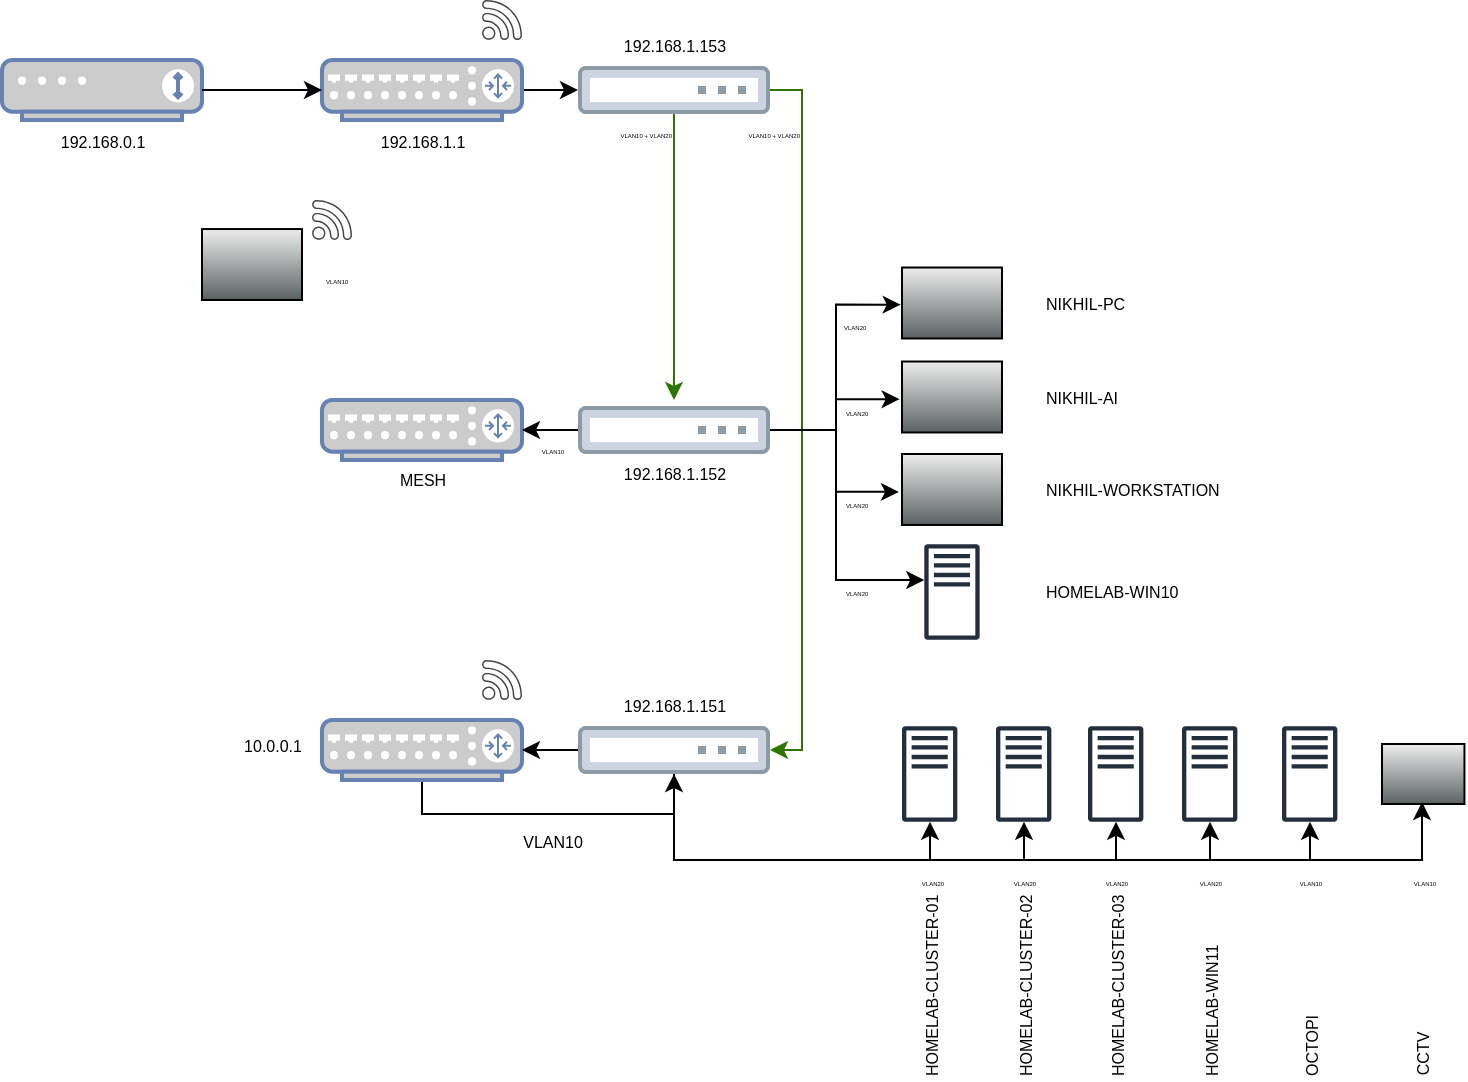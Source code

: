 <mxfile version="28.2.0">
  <diagram name="Page-1" id="qgcxL-gFeJdS697_Zm7y">
    <mxGraphModel dx="1181" dy="630" grid="1" gridSize="10" guides="1" tooltips="1" connect="1" arrows="1" fold="1" page="1" pageScale="1" pageWidth="827" pageHeight="1169" math="0" shadow="0">
      <root>
        <mxCell id="0" />
        <mxCell id="1" parent="0" />
        <mxCell id="uwgm3difZ7p0GY9IQW5H-5" value="" style="fontColor=#0066CC;verticalAlign=top;verticalLabelPosition=bottom;labelPosition=center;align=center;html=1;outlineConnect=0;fillColor=#CCCCCC;strokeColor=#6881B3;gradientColor=none;gradientDirection=north;strokeWidth=2;shape=mxgraph.networks.modem;" parent="1" vertex="1">
          <mxGeometry x="30" y="210" width="100" height="30" as="geometry" />
        </mxCell>
        <mxCell id="uwgm3difZ7p0GY9IQW5H-19" style="edgeStyle=orthogonalEdgeStyle;rounded=0;orthogonalLoop=1;jettySize=auto;html=1;entryX=0;entryY=0.5;entryDx=0;entryDy=0;" parent="1" source="uwgm3difZ7p0GY9IQW5H-7" target="uwgm3difZ7p0GY9IQW5H-9" edge="1">
          <mxGeometry relative="1" as="geometry" />
        </mxCell>
        <mxCell id="uwgm3difZ7p0GY9IQW5H-7" value="" style="fontColor=#0066CC;verticalAlign=top;verticalLabelPosition=bottom;labelPosition=center;align=center;html=1;outlineConnect=0;fillColor=#CCCCCC;strokeColor=#6881B3;gradientColor=none;gradientDirection=north;strokeWidth=2;shape=mxgraph.networks.router;" parent="1" vertex="1">
          <mxGeometry x="190" y="210" width="100" height="30" as="geometry" />
        </mxCell>
        <mxCell id="uwgm3difZ7p0GY9IQW5H-20" style="edgeStyle=orthogonalEdgeStyle;rounded=0;orthogonalLoop=1;jettySize=auto;html=1;fillColor=#60a917;strokeColor=#2D7600;" parent="1" source="uwgm3difZ7p0GY9IQW5H-9" edge="1">
          <mxGeometry relative="1" as="geometry">
            <mxPoint x="366" y="380" as="targetPoint" />
          </mxGeometry>
        </mxCell>
        <mxCell id="uwgm3difZ7p0GY9IQW5H-23" style="edgeStyle=orthogonalEdgeStyle;rounded=0;orthogonalLoop=1;jettySize=auto;html=1;entryX=1;entryY=0.5;entryDx=0;entryDy=0;fillColor=#60a917;strokeColor=#2D7600;" parent="1" source="uwgm3difZ7p0GY9IQW5H-9" target="uwgm3difZ7p0GY9IQW5H-13" edge="1">
          <mxGeometry relative="1" as="geometry">
            <Array as="points">
              <mxPoint x="430" y="225" />
              <mxPoint x="430" y="555" />
            </Array>
          </mxGeometry>
        </mxCell>
        <mxCell id="uwgm3difZ7p0GY9IQW5H-9" value="" style="image;aspect=fixed;perimeter=ellipsePerimeter;html=1;align=center;fontSize=12;verticalAlign=top;fontColor=#364149;shadow=0;dashed=0;image=img/lib/cumulus/switch_bare_metal_empty.svg;" parent="1" vertex="1">
          <mxGeometry x="318" y="213" width="96" height="24" as="geometry" />
        </mxCell>
        <mxCell id="uwgm3difZ7p0GY9IQW5H-10" value="" style="fontColor=#0066CC;verticalAlign=top;verticalLabelPosition=bottom;labelPosition=center;align=center;html=1;outlineConnect=0;fillColor=#CCCCCC;strokeColor=#6881B3;gradientColor=none;gradientDirection=north;strokeWidth=2;shape=mxgraph.networks.router;" parent="1" vertex="1">
          <mxGeometry x="190" y="380" width="100" height="30" as="geometry" />
        </mxCell>
        <mxCell id="a2RlNpB-aXvnVpHHyGCf-23" style="edgeStyle=orthogonalEdgeStyle;rounded=0;orthogonalLoop=1;jettySize=auto;html=1;entryX=0.5;entryY=1;entryDx=0;entryDy=0;" edge="1" parent="1" source="uwgm3difZ7p0GY9IQW5H-11" target="uwgm3difZ7p0GY9IQW5H-13">
          <mxGeometry relative="1" as="geometry">
            <Array as="points">
              <mxPoint x="240" y="587" />
              <mxPoint x="366" y="587" />
            </Array>
          </mxGeometry>
        </mxCell>
        <mxCell id="uwgm3difZ7p0GY9IQW5H-11" value="" style="fontColor=#0066CC;verticalAlign=top;verticalLabelPosition=bottom;labelPosition=center;align=center;html=1;outlineConnect=0;fillColor=#CCCCCC;strokeColor=#6881B3;gradientColor=none;gradientDirection=north;strokeWidth=2;shape=mxgraph.networks.router;" parent="1" vertex="1">
          <mxGeometry x="190" y="540" width="100" height="30" as="geometry" />
        </mxCell>
        <mxCell id="uwgm3difZ7p0GY9IQW5H-41" style="edgeStyle=orthogonalEdgeStyle;rounded=0;orthogonalLoop=1;jettySize=auto;html=1;exitX=1;exitY=0.5;exitDx=0;exitDy=0;" parent="1" source="uwgm3difZ7p0GY9IQW5H-12" target="uwgm3difZ7p0GY9IQW5H-40" edge="1">
          <mxGeometry relative="1" as="geometry">
            <Array as="points">
              <mxPoint x="447" y="395" />
              <mxPoint x="447" y="470" />
            </Array>
          </mxGeometry>
        </mxCell>
        <mxCell id="uwgm3difZ7p0GY9IQW5H-12" value="" style="image;aspect=fixed;perimeter=ellipsePerimeter;html=1;align=center;fontSize=12;verticalAlign=top;fontColor=#364149;shadow=0;dashed=0;image=img/lib/cumulus/switch_bare_metal_empty.svg;" parent="1" vertex="1">
          <mxGeometry x="318" y="383" width="96" height="24" as="geometry" />
        </mxCell>
        <mxCell id="uwgm3difZ7p0GY9IQW5H-24" style="edgeStyle=orthogonalEdgeStyle;rounded=0;orthogonalLoop=1;jettySize=auto;html=1;" parent="1" source="uwgm3difZ7p0GY9IQW5H-13" target="uwgm3difZ7p0GY9IQW5H-11" edge="1">
          <mxGeometry relative="1" as="geometry" />
        </mxCell>
        <mxCell id="uwgm3difZ7p0GY9IQW5H-49" style="edgeStyle=orthogonalEdgeStyle;rounded=0;orthogonalLoop=1;jettySize=auto;html=1;" parent="1" source="uwgm3difZ7p0GY9IQW5H-13" target="uwgm3difZ7p0GY9IQW5H-42" edge="1">
          <mxGeometry relative="1" as="geometry">
            <Array as="points">
              <mxPoint x="366" y="610" />
              <mxPoint x="494" y="610" />
            </Array>
          </mxGeometry>
        </mxCell>
        <mxCell id="uwgm3difZ7p0GY9IQW5H-50" style="edgeStyle=orthogonalEdgeStyle;rounded=0;orthogonalLoop=1;jettySize=auto;html=1;exitX=0.5;exitY=1;exitDx=0;exitDy=0;" parent="1" source="uwgm3difZ7p0GY9IQW5H-13" target="uwgm3difZ7p0GY9IQW5H-44" edge="1">
          <mxGeometry relative="1" as="geometry">
            <Array as="points">
              <mxPoint x="366" y="610" />
              <mxPoint x="541" y="610" />
            </Array>
          </mxGeometry>
        </mxCell>
        <mxCell id="uwgm3difZ7p0GY9IQW5H-51" style="edgeStyle=orthogonalEdgeStyle;rounded=0;orthogonalLoop=1;jettySize=auto;html=1;" parent="1" source="uwgm3difZ7p0GY9IQW5H-13" target="uwgm3difZ7p0GY9IQW5H-45" edge="1">
          <mxGeometry relative="1" as="geometry">
            <Array as="points">
              <mxPoint x="366" y="610" />
              <mxPoint x="587" y="610" />
            </Array>
          </mxGeometry>
        </mxCell>
        <mxCell id="uwgm3difZ7p0GY9IQW5H-52" style="edgeStyle=orthogonalEdgeStyle;rounded=0;orthogonalLoop=1;jettySize=auto;html=1;" parent="1" source="uwgm3difZ7p0GY9IQW5H-13" target="uwgm3difZ7p0GY9IQW5H-46" edge="1">
          <mxGeometry relative="1" as="geometry">
            <Array as="points">
              <mxPoint x="366" y="610" />
              <mxPoint x="634" y="610" />
            </Array>
          </mxGeometry>
        </mxCell>
        <mxCell id="uwgm3difZ7p0GY9IQW5H-56" style="edgeStyle=orthogonalEdgeStyle;rounded=0;orthogonalLoop=1;jettySize=auto;html=1;" parent="1" source="uwgm3difZ7p0GY9IQW5H-13" target="uwgm3difZ7p0GY9IQW5H-55" edge="1">
          <mxGeometry relative="1" as="geometry">
            <Array as="points">
              <mxPoint x="366" y="610" />
              <mxPoint x="684" y="610" />
            </Array>
          </mxGeometry>
        </mxCell>
        <mxCell id="uwgm3difZ7p0GY9IQW5H-13" value="" style="image;aspect=fixed;perimeter=ellipsePerimeter;html=1;align=center;fontSize=12;verticalAlign=top;fontColor=#364149;shadow=0;dashed=0;image=img/lib/cumulus/switch_bare_metal_empty.svg;" parent="1" vertex="1">
          <mxGeometry x="318" y="543" width="96" height="24" as="geometry" />
        </mxCell>
        <mxCell id="uwgm3difZ7p0GY9IQW5H-14" style="edgeStyle=orthogonalEdgeStyle;rounded=0;orthogonalLoop=1;jettySize=auto;html=1;entryX=0;entryY=0.5;entryDx=0;entryDy=0;entryPerimeter=0;" parent="1" source="uwgm3difZ7p0GY9IQW5H-5" target="uwgm3difZ7p0GY9IQW5H-7" edge="1">
          <mxGeometry relative="1" as="geometry" />
        </mxCell>
        <mxCell id="uwgm3difZ7p0GY9IQW5H-18" style="edgeStyle=orthogonalEdgeStyle;rounded=0;orthogonalLoop=1;jettySize=auto;html=1;entryX=1;entryY=0.5;entryDx=0;entryDy=0;entryPerimeter=0;" parent="1" source="uwgm3difZ7p0GY9IQW5H-12" target="uwgm3difZ7p0GY9IQW5H-10" edge="1">
          <mxGeometry relative="1" as="geometry" />
        </mxCell>
        <mxCell id="uwgm3difZ7p0GY9IQW5H-25" value="" style="shape=mxgraph.networks2.icon;aspect=fixed;fillColor=#EDEDED;strokeColor=#000000;gradientColor=#5B6163;network2IconShadow=1;network2bgFillColor=none;labelPosition=center;verticalLabelPosition=bottom;align=center;verticalAlign=top;network2Icon=mxgraph.networks2.pc;network2IconYOffset=-0.059;network2IconW=1.0;network2IconH=0.71;" parent="1" vertex="1">
          <mxGeometry x="480" y="313.76" width="49.995" height="35.48" as="geometry" />
        </mxCell>
        <mxCell id="uwgm3difZ7p0GY9IQW5H-26" value="" style="shape=mxgraph.networks2.icon;aspect=fixed;fillColor=#EDEDED;strokeColor=#000000;gradientColor=#5B6163;network2IconShadow=1;network2bgFillColor=none;labelPosition=center;verticalLabelPosition=bottom;align=center;verticalAlign=top;network2Icon=mxgraph.networks2.pc;network2IconYOffset=-0.059;network2IconW=1.0;network2IconH=0.71;" parent="1" vertex="1">
          <mxGeometry x="480" y="360.76" width="49.995" height="35.48" as="geometry" />
        </mxCell>
        <mxCell id="uwgm3difZ7p0GY9IQW5H-27" value="" style="shape=mxgraph.networks2.icon;aspect=fixed;fillColor=#EDEDED;strokeColor=#000000;gradientColor=#5B6163;network2IconShadow=1;network2bgFillColor=none;labelPosition=center;verticalLabelPosition=bottom;align=center;verticalAlign=top;network2Icon=mxgraph.networks2.pc;network2IconYOffset=-0.059;network2IconW=1.0;network2IconH=0.71;" parent="1" vertex="1">
          <mxGeometry x="480" y="407" width="49.995" height="35.48" as="geometry" />
        </mxCell>
        <mxCell id="uwgm3difZ7p0GY9IQW5H-29" value="" style="shape=mxgraph.networks2.icon;aspect=fixed;fillColor=#EDEDED;strokeColor=#000000;gradientColor=#5B6163;network2IconShadow=1;network2bgFillColor=none;labelPosition=center;verticalLabelPosition=bottom;align=center;verticalAlign=top;network2Icon=mxgraph.networks2.pc;network2IconYOffset=-0.059;network2IconW=1.0;network2IconH=0.71;" parent="1" vertex="1">
          <mxGeometry x="130" y="294.52" width="49.995" height="35.48" as="geometry" />
        </mxCell>
        <mxCell id="uwgm3difZ7p0GY9IQW5H-32" value="" style="sketch=0;pointerEvents=1;shadow=0;dashed=0;html=1;strokeColor=none;fillColor=#434445;aspect=fixed;labelPosition=center;verticalLabelPosition=bottom;verticalAlign=top;align=center;outlineConnect=0;shape=mxgraph.vvd.wi_fi;" parent="1" vertex="1">
          <mxGeometry x="270" y="510" width="20" height="20" as="geometry" />
        </mxCell>
        <mxCell id="uwgm3difZ7p0GY9IQW5H-33" style="edgeStyle=orthogonalEdgeStyle;rounded=0;orthogonalLoop=1;jettySize=auto;html=1;entryX=-0.013;entryY=0.523;entryDx=0;entryDy=0;entryPerimeter=0;" parent="1" source="uwgm3difZ7p0GY9IQW5H-12" target="uwgm3difZ7p0GY9IQW5H-25" edge="1">
          <mxGeometry relative="1" as="geometry" />
        </mxCell>
        <mxCell id="uwgm3difZ7p0GY9IQW5H-34" style="edgeStyle=orthogonalEdgeStyle;rounded=0;orthogonalLoop=1;jettySize=auto;html=1;entryX=-0.024;entryY=0.53;entryDx=0;entryDy=0;entryPerimeter=0;" parent="1" source="uwgm3difZ7p0GY9IQW5H-12" target="uwgm3difZ7p0GY9IQW5H-26" edge="1">
          <mxGeometry relative="1" as="geometry" />
        </mxCell>
        <mxCell id="uwgm3difZ7p0GY9IQW5H-35" style="edgeStyle=orthogonalEdgeStyle;rounded=0;orthogonalLoop=1;jettySize=auto;html=1;entryX=-0.03;entryY=0.534;entryDx=0;entryDy=0;entryPerimeter=0;" parent="1" source="uwgm3difZ7p0GY9IQW5H-12" target="uwgm3difZ7p0GY9IQW5H-27" edge="1">
          <mxGeometry relative="1" as="geometry" />
        </mxCell>
        <mxCell id="uwgm3difZ7p0GY9IQW5H-40" value="" style="sketch=0;outlineConnect=0;fontColor=#232F3E;gradientColor=none;fillColor=#232F3D;strokeColor=none;dashed=0;verticalLabelPosition=bottom;verticalAlign=top;align=center;html=1;fontSize=12;fontStyle=0;aspect=fixed;pointerEvents=1;shape=mxgraph.aws4.traditional_server;" parent="1" vertex="1">
          <mxGeometry x="491.15" y="452" width="27.69" height="48" as="geometry" />
        </mxCell>
        <mxCell id="uwgm3difZ7p0GY9IQW5H-42" value="" style="sketch=0;outlineConnect=0;fontColor=#232F3E;gradientColor=none;fillColor=#232F3D;strokeColor=none;dashed=0;verticalLabelPosition=bottom;verticalAlign=top;align=center;html=1;fontSize=12;fontStyle=0;aspect=fixed;pointerEvents=1;shape=mxgraph.aws4.traditional_server;" parent="1" vertex="1">
          <mxGeometry x="480" y="543" width="27.69" height="48" as="geometry" />
        </mxCell>
        <mxCell id="uwgm3difZ7p0GY9IQW5H-43" value="" style="shape=mxgraph.networks2.icon;aspect=fixed;fillColor=#EDEDED;strokeColor=#000000;gradientColor=#5B6163;network2IconShadow=1;network2bgFillColor=none;labelPosition=center;verticalLabelPosition=bottom;align=center;verticalAlign=top;network2Icon=mxgraph.networks2.cctv;network2IconXOffset=-0.0;network2IconYOffset=-0.035;network2IconW=1.0;network2IconH=0.728;" parent="1" vertex="1">
          <mxGeometry x="720" y="552" width="41.23" height="30" as="geometry" />
        </mxCell>
        <mxCell id="uwgm3difZ7p0GY9IQW5H-44" value="" style="sketch=0;outlineConnect=0;fontColor=#232F3E;gradientColor=none;fillColor=#232F3D;strokeColor=none;dashed=0;verticalLabelPosition=bottom;verticalAlign=top;align=center;html=1;fontSize=12;fontStyle=0;aspect=fixed;pointerEvents=1;shape=mxgraph.aws4.traditional_server;" parent="1" vertex="1">
          <mxGeometry x="527" y="543" width="27.69" height="48" as="geometry" />
        </mxCell>
        <mxCell id="uwgm3difZ7p0GY9IQW5H-45" value="" style="sketch=0;outlineConnect=0;fontColor=#232F3E;gradientColor=none;fillColor=#232F3D;strokeColor=none;dashed=0;verticalLabelPosition=bottom;verticalAlign=top;align=center;html=1;fontSize=12;fontStyle=0;aspect=fixed;pointerEvents=1;shape=mxgraph.aws4.traditional_server;" parent="1" vertex="1">
          <mxGeometry x="573" y="543" width="27.69" height="48" as="geometry" />
        </mxCell>
        <mxCell id="uwgm3difZ7p0GY9IQW5H-46" value="" style="sketch=0;outlineConnect=0;fontColor=#232F3E;gradientColor=none;fillColor=#232F3D;strokeColor=none;dashed=0;verticalLabelPosition=bottom;verticalAlign=top;align=center;html=1;fontSize=12;fontStyle=0;aspect=fixed;pointerEvents=1;shape=mxgraph.aws4.traditional_server;" parent="1" vertex="1">
          <mxGeometry x="620" y="543" width="27.69" height="48" as="geometry" />
        </mxCell>
        <mxCell id="uwgm3difZ7p0GY9IQW5H-54" style="edgeStyle=orthogonalEdgeStyle;rounded=0;orthogonalLoop=1;jettySize=auto;html=1;entryX=0.504;entryY=0.967;entryDx=0;entryDy=0;entryPerimeter=0;" parent="1" source="uwgm3difZ7p0GY9IQW5H-13" target="uwgm3difZ7p0GY9IQW5H-43" edge="1">
          <mxGeometry relative="1" as="geometry">
            <Array as="points">
              <mxPoint x="366" y="610" />
              <mxPoint x="740" y="610" />
              <mxPoint x="740" y="581" />
            </Array>
          </mxGeometry>
        </mxCell>
        <mxCell id="uwgm3difZ7p0GY9IQW5H-55" value="" style="sketch=0;outlineConnect=0;fontColor=#232F3E;gradientColor=none;fillColor=#232F3D;strokeColor=none;dashed=0;verticalLabelPosition=bottom;verticalAlign=top;align=center;html=1;fontSize=12;fontStyle=0;aspect=fixed;pointerEvents=1;shape=mxgraph.aws4.traditional_server;" parent="1" vertex="1">
          <mxGeometry x="670" y="543" width="27.69" height="48" as="geometry" />
        </mxCell>
        <mxCell id="uwgm3difZ7p0GY9IQW5H-57" value="HOMELAB-WIN10" style="text;html=1;align=left;verticalAlign=middle;resizable=0;points=[];autosize=1;strokeColor=none;fillColor=none;fontSize=8;" parent="1" vertex="1">
          <mxGeometry x="550" y="466" width="90" height="20" as="geometry" />
        </mxCell>
        <mxCell id="a2RlNpB-aXvnVpHHyGCf-1" value="NIKHIL-PC" style="text;html=1;align=left;verticalAlign=middle;resizable=0;points=[];autosize=1;strokeColor=none;fillColor=none;fontSize=8;" vertex="1" parent="1">
          <mxGeometry x="550" y="321.5" width="60" height="20" as="geometry" />
        </mxCell>
        <mxCell id="a2RlNpB-aXvnVpHHyGCf-2" value="NIKHIL-AI" style="text;html=1;align=left;verticalAlign=middle;resizable=0;points=[];autosize=1;strokeColor=none;fillColor=none;fontSize=8;" vertex="1" parent="1">
          <mxGeometry x="550" y="368.5" width="60" height="20" as="geometry" />
        </mxCell>
        <mxCell id="a2RlNpB-aXvnVpHHyGCf-3" value="NIKHIL-WORKSTATION" style="text;html=1;align=left;verticalAlign=middle;resizable=0;points=[];autosize=1;strokeColor=none;fillColor=none;fontSize=8;" vertex="1" parent="1">
          <mxGeometry x="550" y="414.74" width="110" height="20" as="geometry" />
        </mxCell>
        <mxCell id="a2RlNpB-aXvnVpHHyGCf-4" value="HOMELAB-CLUSTER-01" style="text;html=1;align=left;verticalAlign=middle;resizable=0;points=[];autosize=1;strokeColor=none;fillColor=none;fontSize=8;horizontal=0;" vertex="1" parent="1">
          <mxGeometry x="480" y="620" width="30" height="100" as="geometry" />
        </mxCell>
        <mxCell id="a2RlNpB-aXvnVpHHyGCf-5" value="HOMELAB-CLUSTER-02" style="text;html=1;align=left;verticalAlign=middle;resizable=0;points=[];autosize=1;strokeColor=none;fillColor=none;fontSize=8;horizontal=0;" vertex="1" parent="1">
          <mxGeometry x="527" y="620" width="30" height="100" as="geometry" />
        </mxCell>
        <mxCell id="a2RlNpB-aXvnVpHHyGCf-7" value="HOMELAB-CLUSTER-03" style="text;html=1;align=left;verticalAlign=middle;resizable=0;points=[];autosize=1;strokeColor=none;fillColor=none;fontSize=8;horizontal=0;" vertex="1" parent="1">
          <mxGeometry x="573" y="620" width="30" height="100" as="geometry" />
        </mxCell>
        <mxCell id="a2RlNpB-aXvnVpHHyGCf-8" value="HOMELAB-WIN11" style="text;html=1;align=left;verticalAlign=middle;resizable=0;points=[];autosize=1;strokeColor=none;fillColor=none;fontSize=8;horizontal=0;" vertex="1" parent="1">
          <mxGeometry x="620" y="640" width="30" height="80" as="geometry" />
        </mxCell>
        <mxCell id="a2RlNpB-aXvnVpHHyGCf-9" value="OCTOPI" style="text;html=1;align=left;verticalAlign=middle;resizable=0;points=[];autosize=1;strokeColor=none;fillColor=none;fontSize=8;horizontal=0;" vertex="1" parent="1">
          <mxGeometry x="670" y="680" width="30" height="40" as="geometry" />
        </mxCell>
        <mxCell id="a2RlNpB-aXvnVpHHyGCf-12" value="CCTV" style="text;html=1;align=left;verticalAlign=middle;resizable=0;points=[];autosize=1;strokeColor=none;fillColor=none;fontSize=8;horizontal=0;" vertex="1" parent="1">
          <mxGeometry x="725.61" y="680" width="30" height="40" as="geometry" />
        </mxCell>
        <mxCell id="a2RlNpB-aXvnVpHHyGCf-14" value="" style="sketch=0;pointerEvents=1;shadow=0;dashed=0;html=1;strokeColor=none;fillColor=#434445;aspect=fixed;labelPosition=center;verticalLabelPosition=bottom;verticalAlign=top;align=center;outlineConnect=0;shape=mxgraph.vvd.wi_fi;" vertex="1" parent="1">
          <mxGeometry x="185" y="280" width="20" height="20" as="geometry" />
        </mxCell>
        <mxCell id="a2RlNpB-aXvnVpHHyGCf-15" value="" style="sketch=0;pointerEvents=1;shadow=0;dashed=0;html=1;strokeColor=none;fillColor=#434445;aspect=fixed;labelPosition=center;verticalLabelPosition=bottom;verticalAlign=top;align=center;outlineConnect=0;shape=mxgraph.vvd.wi_fi;" vertex="1" parent="1">
          <mxGeometry x="270" y="180" width="20" height="20" as="geometry" />
        </mxCell>
        <mxCell id="a2RlNpB-aXvnVpHHyGCf-16" value="MESH" style="text;html=1;align=center;verticalAlign=middle;resizable=0;points=[];autosize=1;strokeColor=none;fillColor=none;fontSize=8;" vertex="1" parent="1">
          <mxGeometry x="215" y="410" width="50" height="20" as="geometry" />
        </mxCell>
        <mxCell id="a2RlNpB-aXvnVpHHyGCf-17" value="192.168.1.151" style="text;html=1;align=center;verticalAlign=middle;resizable=0;points=[];autosize=1;strokeColor=none;fillColor=none;fontSize=8;" vertex="1" parent="1">
          <mxGeometry x="331" y="523" width="70" height="20" as="geometry" />
        </mxCell>
        <mxCell id="a2RlNpB-aXvnVpHHyGCf-18" value="192.168.1.152" style="text;html=1;align=center;verticalAlign=middle;resizable=0;points=[];autosize=1;strokeColor=none;fillColor=none;fontSize=8;" vertex="1" parent="1">
          <mxGeometry x="331" y="407" width="70" height="20" as="geometry" />
        </mxCell>
        <mxCell id="a2RlNpB-aXvnVpHHyGCf-19" value="192.168.1.153" style="text;html=1;align=center;verticalAlign=middle;resizable=0;points=[];autosize=1;strokeColor=none;fillColor=none;fontSize=8;" vertex="1" parent="1">
          <mxGeometry x="331" y="193" width="70" height="20" as="geometry" />
        </mxCell>
        <mxCell id="a2RlNpB-aXvnVpHHyGCf-20" value="10.0.0.1" style="text;html=1;align=center;verticalAlign=middle;resizable=0;points=[];autosize=1;strokeColor=none;fillColor=none;fontSize=8;" vertex="1" parent="1">
          <mxGeometry x="140" y="543" width="50" height="20" as="geometry" />
        </mxCell>
        <mxCell id="a2RlNpB-aXvnVpHHyGCf-21" value="192.168.1.1" style="text;html=1;align=center;verticalAlign=middle;resizable=0;points=[];autosize=1;strokeColor=none;fillColor=none;fontSize=8;" vertex="1" parent="1">
          <mxGeometry x="205" y="241" width="70" height="20" as="geometry" />
        </mxCell>
        <mxCell id="a2RlNpB-aXvnVpHHyGCf-22" value="192.168.0.1" style="text;html=1;align=center;verticalAlign=middle;resizable=0;points=[];autosize=1;strokeColor=none;fillColor=none;fontSize=8;" vertex="1" parent="1">
          <mxGeometry x="45" y="241" width="70" height="20" as="geometry" />
        </mxCell>
        <mxCell id="a2RlNpB-aXvnVpHHyGCf-24" value="VLAN10" style="text;html=1;align=center;verticalAlign=middle;resizable=0;points=[];autosize=1;strokeColor=none;fillColor=none;fontSize=8;" vertex="1" parent="1">
          <mxGeometry x="280" y="591" width="50" height="20" as="geometry" />
        </mxCell>
        <mxCell id="a2RlNpB-aXvnVpHHyGCf-25" value="&lt;font style=&quot;font-size: 3px;&quot;&gt;VLAN10 + VLAN20&lt;/font&gt;" style="text;html=1;align=right;verticalAlign=middle;resizable=0;points=[];autosize=1;strokeColor=none;fillColor=none;fontSize=5;spacing=2;" vertex="1" parent="1">
          <mxGeometry x="316" y="237" width="50" height="20" as="geometry" />
        </mxCell>
        <mxCell id="a2RlNpB-aXvnVpHHyGCf-26" value="&lt;font style=&quot;font-size: 3px;&quot;&gt;VLAN10 + VLAN20&lt;/font&gt;" style="text;html=1;align=right;verticalAlign=middle;resizable=0;points=[];autosize=1;strokeColor=none;fillColor=none;fontSize=5;spacing=2;" vertex="1" parent="1">
          <mxGeometry x="380" y="237" width="50" height="20" as="geometry" />
        </mxCell>
        <mxCell id="a2RlNpB-aXvnVpHHyGCf-27" value="&lt;font style=&quot;font-size: 3px;&quot;&gt;VLAN20&lt;/font&gt;" style="text;html=1;align=left;verticalAlign=middle;resizable=0;points=[];autosize=1;strokeColor=none;fillColor=none;fontSize=5;spacing=2;" vertex="1" parent="1">
          <mxGeometry x="449" y="333" width="30" height="20" as="geometry" />
        </mxCell>
        <mxCell id="a2RlNpB-aXvnVpHHyGCf-28" value="&lt;font style=&quot;font-size: 3px;&quot;&gt;VLAN20&lt;/font&gt;" style="text;html=1;align=left;verticalAlign=middle;resizable=0;points=[];autosize=1;strokeColor=none;fillColor=none;fontSize=5;spacing=2;" vertex="1" parent="1">
          <mxGeometry x="450" y="376.24" width="30" height="20" as="geometry" />
        </mxCell>
        <mxCell id="a2RlNpB-aXvnVpHHyGCf-29" value="&lt;font style=&quot;font-size: 3px;&quot;&gt;VLAN20&lt;/font&gt;" style="text;html=1;align=left;verticalAlign=middle;resizable=0;points=[];autosize=1;strokeColor=none;fillColor=none;fontSize=5;spacing=2;" vertex="1" parent="1">
          <mxGeometry x="450" y="422.48" width="30" height="20" as="geometry" />
        </mxCell>
        <mxCell id="a2RlNpB-aXvnVpHHyGCf-31" value="&lt;font style=&quot;font-size: 3px;&quot;&gt;VLAN20&lt;/font&gt;" style="text;html=1;align=left;verticalAlign=middle;resizable=0;points=[];autosize=1;strokeColor=none;fillColor=none;fontSize=5;spacing=2;" vertex="1" parent="1">
          <mxGeometry x="450" y="466" width="30" height="20" as="geometry" />
        </mxCell>
        <mxCell id="a2RlNpB-aXvnVpHHyGCf-32" value="&lt;font style=&quot;font-size: 3px;&quot;&gt;VLAN10&lt;/font&gt;" style="text;html=1;align=center;verticalAlign=middle;resizable=0;points=[];autosize=1;strokeColor=none;fillColor=none;fontSize=5;spacing=2;" vertex="1" parent="1">
          <mxGeometry x="290" y="394.74" width="30" height="20" as="geometry" />
        </mxCell>
        <mxCell id="a2RlNpB-aXvnVpHHyGCf-33" value="&lt;span style=&quot;font-size: 3px;&quot;&gt;VLAN20&lt;/span&gt;" style="text;html=1;align=center;verticalAlign=middle;resizable=0;points=[];autosize=1;strokeColor=none;fillColor=none;fontSize=5;spacing=2;" vertex="1" parent="1">
          <mxGeometry x="480" y="611" width="30" height="20" as="geometry" />
        </mxCell>
        <mxCell id="a2RlNpB-aXvnVpHHyGCf-34" value="&lt;font style=&quot;font-size: 3px;&quot;&gt;VLAN10&lt;/font&gt;" style="text;html=1;align=center;verticalAlign=middle;resizable=0;points=[];autosize=1;strokeColor=none;fillColor=none;fontSize=5;spacing=2;" vertex="1" parent="1">
          <mxGeometry x="725.61" y="611" width="30" height="20" as="geometry" />
        </mxCell>
        <mxCell id="a2RlNpB-aXvnVpHHyGCf-35" value="&lt;font style=&quot;font-size: 3px;&quot;&gt;VLAN10&lt;/font&gt;" style="text;html=1;align=center;verticalAlign=middle;resizable=0;points=[];autosize=1;strokeColor=none;fillColor=none;fontSize=5;spacing=2;" vertex="1" parent="1">
          <mxGeometry x="668.84" y="611" width="30" height="20" as="geometry" />
        </mxCell>
        <mxCell id="a2RlNpB-aXvnVpHHyGCf-36" value="&lt;span style=&quot;font-size: 3px;&quot;&gt;VLAN20&lt;/span&gt;" style="text;html=1;align=center;verticalAlign=middle;resizable=0;points=[];autosize=1;strokeColor=none;fillColor=none;fontSize=5;spacing=2;" vertex="1" parent="1">
          <mxGeometry x="618.84" y="611" width="30" height="20" as="geometry" />
        </mxCell>
        <mxCell id="a2RlNpB-aXvnVpHHyGCf-37" value="&lt;span style=&quot;font-size: 3px;&quot;&gt;VLAN20&lt;/span&gt;" style="text;html=1;align=center;verticalAlign=middle;resizable=0;points=[];autosize=1;strokeColor=none;fillColor=none;fontSize=5;spacing=2;" vertex="1" parent="1">
          <mxGeometry x="571.84" y="611" width="30" height="20" as="geometry" />
        </mxCell>
        <mxCell id="a2RlNpB-aXvnVpHHyGCf-38" value="&lt;font style=&quot;font-size: 3px;&quot;&gt;VLAN20&lt;/font&gt;" style="text;html=1;align=center;verticalAlign=middle;resizable=0;points=[];autosize=1;strokeColor=none;fillColor=none;fontSize=5;spacing=2;" vertex="1" parent="1">
          <mxGeometry x="525.84" y="611" width="30" height="20" as="geometry" />
        </mxCell>
        <mxCell id="a2RlNpB-aXvnVpHHyGCf-39" value="&lt;font style=&quot;font-size: 3px;&quot;&gt;VLAN10&lt;/font&gt;" style="text;html=1;align=left;verticalAlign=middle;resizable=0;points=[];autosize=1;strokeColor=none;fillColor=none;fontSize=5;spacing=2;" vertex="1" parent="1">
          <mxGeometry x="190" y="310" width="30" height="20" as="geometry" />
        </mxCell>
      </root>
    </mxGraphModel>
  </diagram>
</mxfile>
